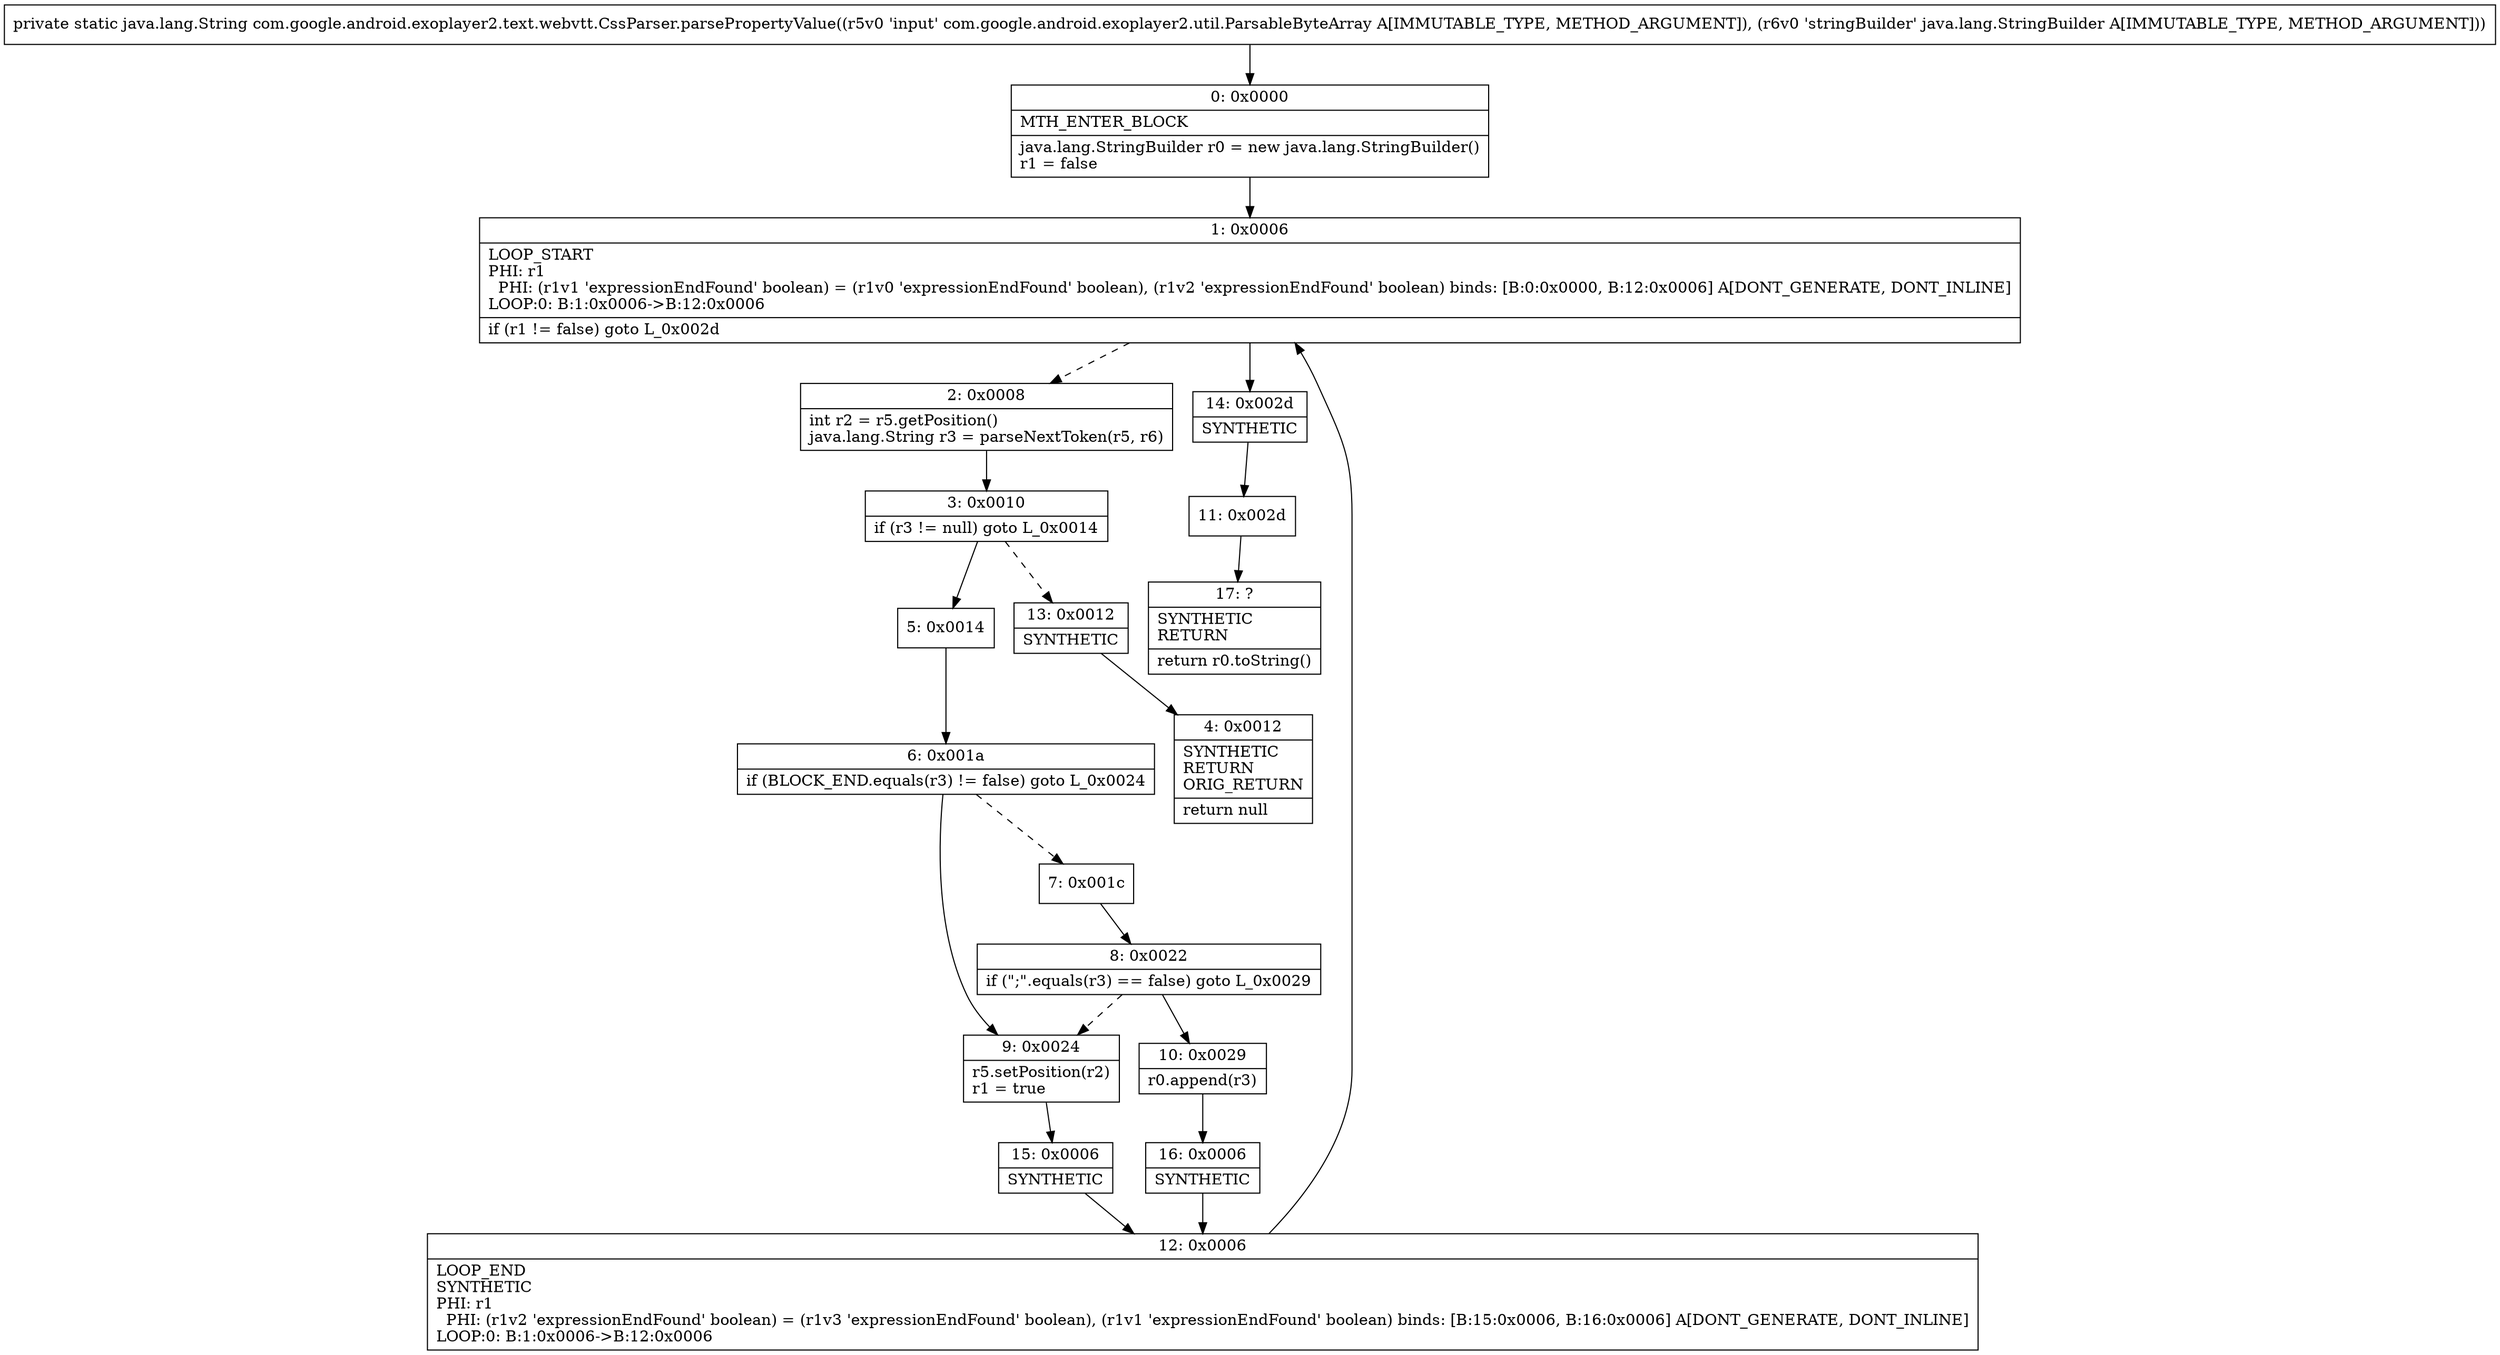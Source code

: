 digraph "CFG forcom.google.android.exoplayer2.text.webvtt.CssParser.parsePropertyValue(Lcom\/google\/android\/exoplayer2\/util\/ParsableByteArray;Ljava\/lang\/StringBuilder;)Ljava\/lang\/String;" {
Node_0 [shape=record,label="{0\:\ 0x0000|MTH_ENTER_BLOCK\l|java.lang.StringBuilder r0 = new java.lang.StringBuilder()\lr1 = false\l}"];
Node_1 [shape=record,label="{1\:\ 0x0006|LOOP_START\lPHI: r1 \l  PHI: (r1v1 'expressionEndFound' boolean) = (r1v0 'expressionEndFound' boolean), (r1v2 'expressionEndFound' boolean) binds: [B:0:0x0000, B:12:0x0006] A[DONT_GENERATE, DONT_INLINE]\lLOOP:0: B:1:0x0006\-\>B:12:0x0006\l|if (r1 != false) goto L_0x002d\l}"];
Node_2 [shape=record,label="{2\:\ 0x0008|int r2 = r5.getPosition()\ljava.lang.String r3 = parseNextToken(r5, r6)\l}"];
Node_3 [shape=record,label="{3\:\ 0x0010|if (r3 != null) goto L_0x0014\l}"];
Node_4 [shape=record,label="{4\:\ 0x0012|SYNTHETIC\lRETURN\lORIG_RETURN\l|return null\l}"];
Node_5 [shape=record,label="{5\:\ 0x0014}"];
Node_6 [shape=record,label="{6\:\ 0x001a|if (BLOCK_END.equals(r3) != false) goto L_0x0024\l}"];
Node_7 [shape=record,label="{7\:\ 0x001c}"];
Node_8 [shape=record,label="{8\:\ 0x0022|if (\";\".equals(r3) == false) goto L_0x0029\l}"];
Node_9 [shape=record,label="{9\:\ 0x0024|r5.setPosition(r2)\lr1 = true\l}"];
Node_10 [shape=record,label="{10\:\ 0x0029|r0.append(r3)\l}"];
Node_11 [shape=record,label="{11\:\ 0x002d}"];
Node_12 [shape=record,label="{12\:\ 0x0006|LOOP_END\lSYNTHETIC\lPHI: r1 \l  PHI: (r1v2 'expressionEndFound' boolean) = (r1v3 'expressionEndFound' boolean), (r1v1 'expressionEndFound' boolean) binds: [B:15:0x0006, B:16:0x0006] A[DONT_GENERATE, DONT_INLINE]\lLOOP:0: B:1:0x0006\-\>B:12:0x0006\l}"];
Node_13 [shape=record,label="{13\:\ 0x0012|SYNTHETIC\l}"];
Node_14 [shape=record,label="{14\:\ 0x002d|SYNTHETIC\l}"];
Node_15 [shape=record,label="{15\:\ 0x0006|SYNTHETIC\l}"];
Node_16 [shape=record,label="{16\:\ 0x0006|SYNTHETIC\l}"];
Node_17 [shape=record,label="{17\:\ ?|SYNTHETIC\lRETURN\l|return r0.toString()\l}"];
MethodNode[shape=record,label="{private static java.lang.String com.google.android.exoplayer2.text.webvtt.CssParser.parsePropertyValue((r5v0 'input' com.google.android.exoplayer2.util.ParsableByteArray A[IMMUTABLE_TYPE, METHOD_ARGUMENT]), (r6v0 'stringBuilder' java.lang.StringBuilder A[IMMUTABLE_TYPE, METHOD_ARGUMENT])) }"];
MethodNode -> Node_0;
Node_0 -> Node_1;
Node_1 -> Node_2[style=dashed];
Node_1 -> Node_14;
Node_2 -> Node_3;
Node_3 -> Node_5;
Node_3 -> Node_13[style=dashed];
Node_5 -> Node_6;
Node_6 -> Node_7[style=dashed];
Node_6 -> Node_9;
Node_7 -> Node_8;
Node_8 -> Node_9[style=dashed];
Node_8 -> Node_10;
Node_9 -> Node_15;
Node_10 -> Node_16;
Node_11 -> Node_17;
Node_12 -> Node_1;
Node_13 -> Node_4;
Node_14 -> Node_11;
Node_15 -> Node_12;
Node_16 -> Node_12;
}

